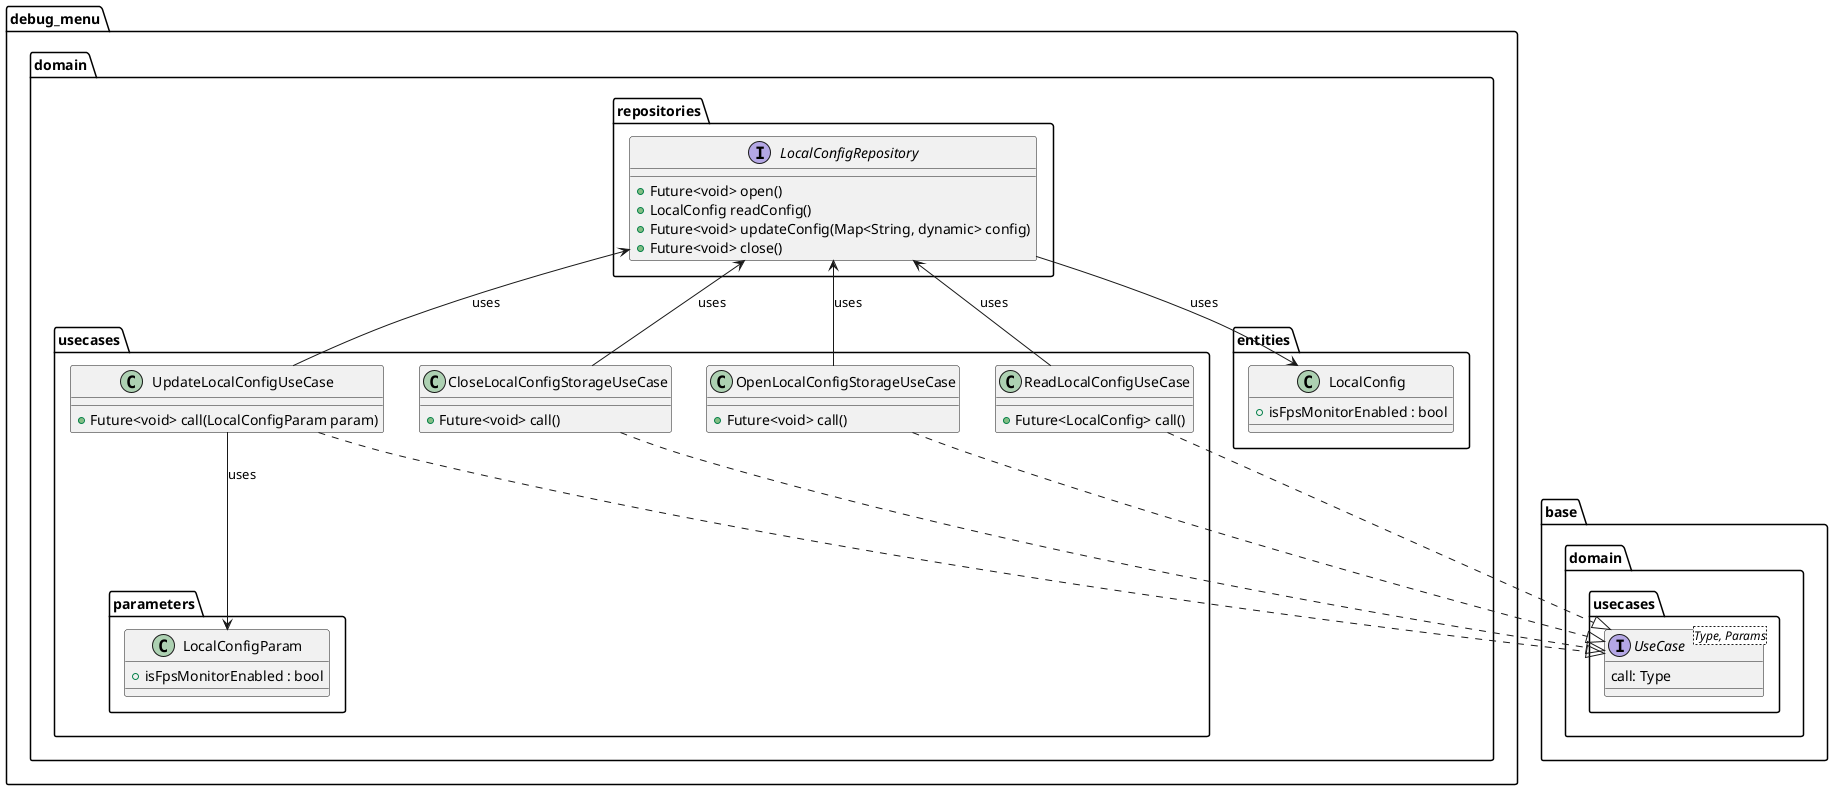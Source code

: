 @startuml debug_menu_domain_layer_class_diagram

package debug_menu.domain {
        package repositories {
            interface LocalConfigRepository {
                + Future<void> open()
                + LocalConfig readConfig()
                + Future<void> updateConfig(Map<String, dynamic> config)
                + Future<void> close()
            }
        }

        package usecases {
            package parameters {
                class LocalConfigParam {
                    + isFpsMonitorEnabled : bool
                }
            }

            class OpenLocalConfigStorageUseCase {
                + Future<void> call()
            }

            class ReadLocalConfigUseCase {
                + Future<LocalConfig> call()
            }

            class UpdateLocalConfigUseCase {
                + Future<void> call(LocalConfigParam param)
            }

            class CloseLocalConfigStorageUseCase {
                + Future<void> call()
            }
        }

        package entities {
            class LocalConfig {
                + isFpsMonitorEnabled : bool
            }
        }
}

package base.domain.usecases {
    interface UseCase<Type, Params> {
        call: Type
    }
}

LocalConfigRepository --> LocalConfig : uses

OpenLocalConfigStorageUseCase -up-> LocalConfigRepository : uses
OpenLocalConfigStorageUseCase ..|> UseCase

ReadLocalConfigUseCase -up-> LocalConfigRepository : uses
ReadLocalConfigUseCase ..|> UseCase

UpdateLocalConfigUseCase -up-> LocalConfigRepository : uses
UpdateLocalConfigUseCase --> LocalConfigParam : uses
UpdateLocalConfigUseCase ..|> UseCase

CloseLocalConfigStorageUseCase -up-> LocalConfigRepository : uses
CloseLocalConfigStorageUseCase ..|> UseCase

@enduml
